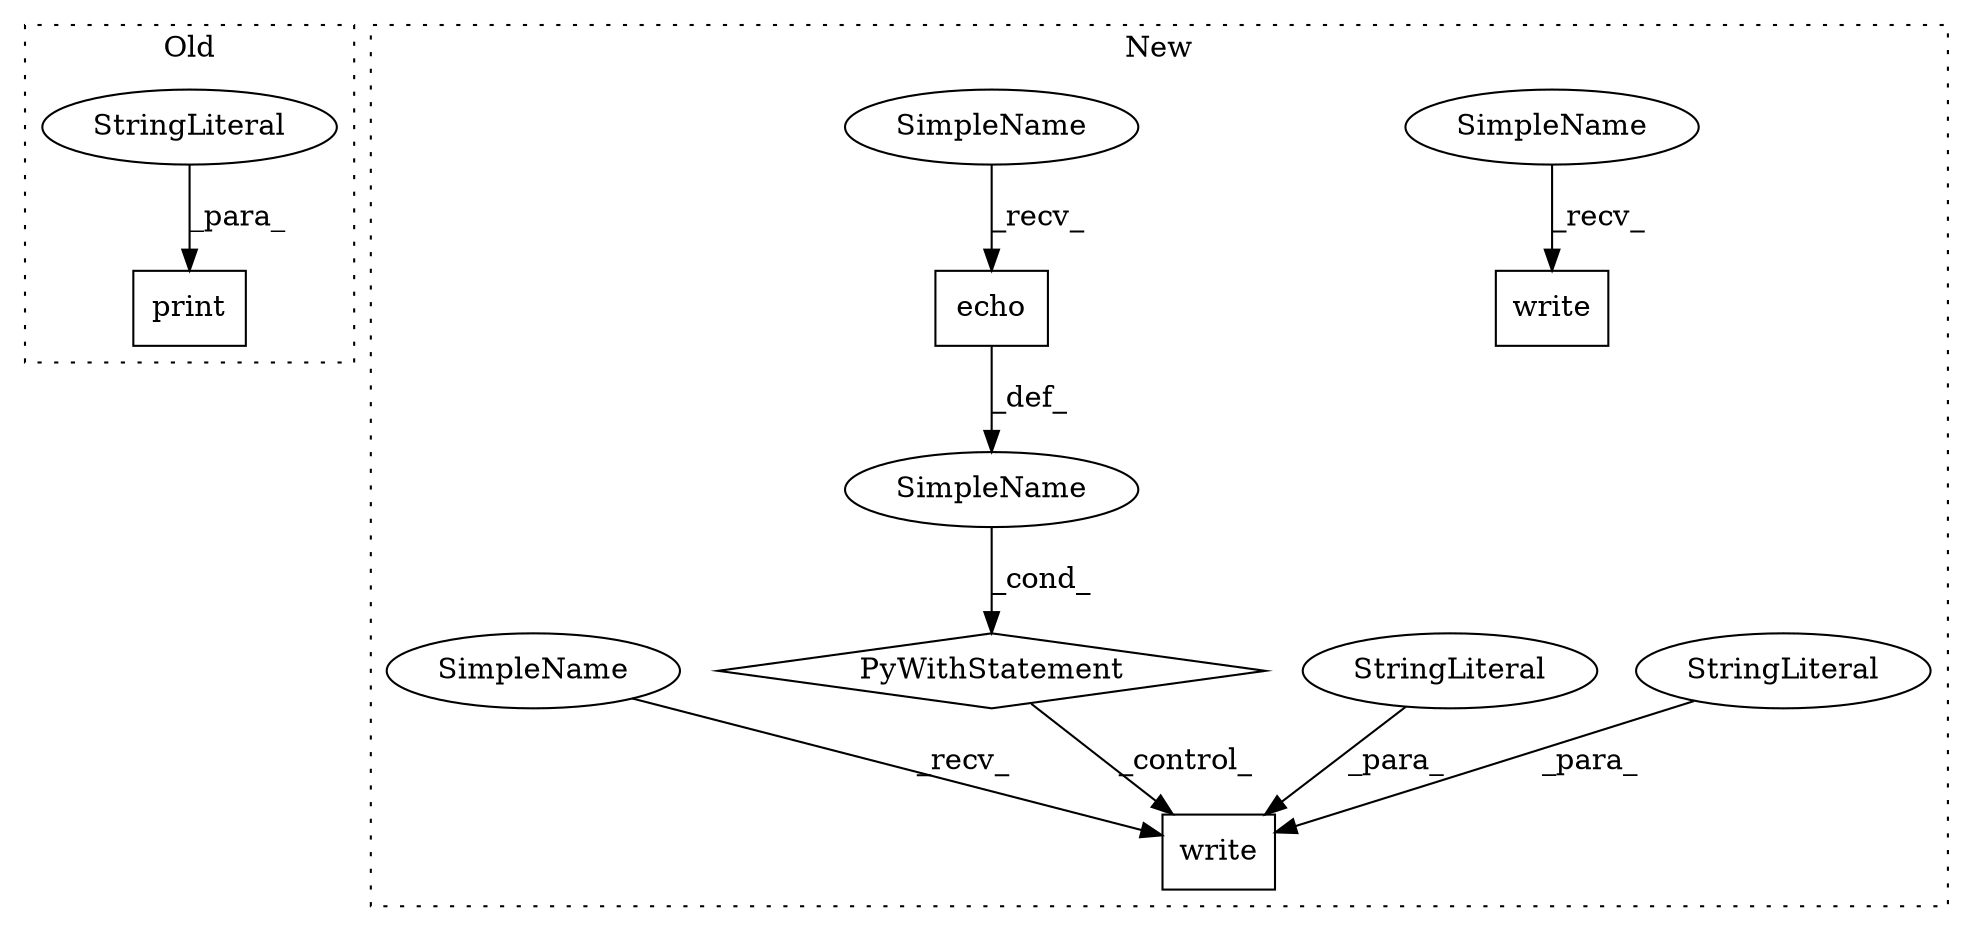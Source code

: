 digraph G {
subgraph cluster0 {
1 [label="print" a="32" s="149,175" l="6,1" shape="box"];
7 [label="StringLiteral" a="45" s="155" l="20" shape="ellipse"];
label = "Old";
style="dotted";
}
subgraph cluster1 {
2 [label="echo" a="32" s="160" l="6" shape="box"];
3 [label="PyWithStatement" a="104" s="140,166" l="10,2" shape="diamond"];
4 [label="write" a="32" s="243,272" l="6,1" shape="box"];
5 [label="SimpleName" a="42" s="" l="" shape="ellipse"];
6 [label="StringLiteral" a="45" s="260" l="12" shape="ellipse"];
8 [label="write" a="32" s="475,497" l="6,1" shape="box"];
9 [label="StringLiteral" a="45" s="249" l="6" shape="ellipse"];
10 [label="SimpleName" a="42" s="465" l="9" shape="ellipse"];
11 [label="SimpleName" a="42" s="150" l="9" shape="ellipse"];
12 [label="SimpleName" a="42" s="233" l="9" shape="ellipse"];
label = "New";
style="dotted";
}
2 -> 5 [label="_def_"];
3 -> 4 [label="_control_"];
5 -> 3 [label="_cond_"];
6 -> 4 [label="_para_"];
7 -> 1 [label="_para_"];
9 -> 4 [label="_para_"];
10 -> 8 [label="_recv_"];
11 -> 2 [label="_recv_"];
12 -> 4 [label="_recv_"];
}